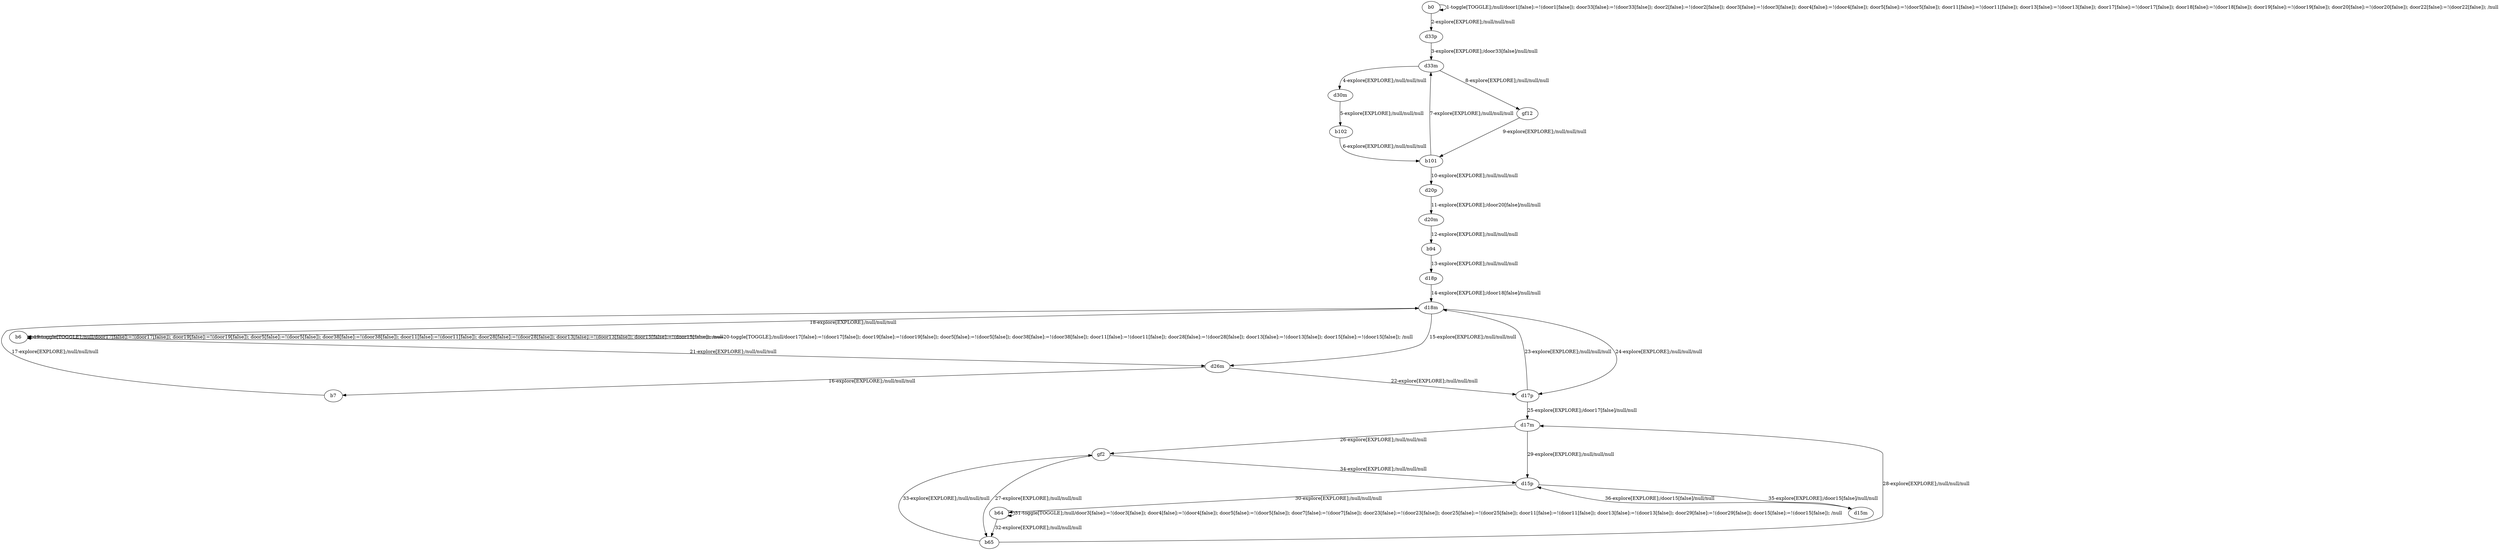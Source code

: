 # Total number of goals covered by this test: 1
# d15m --> d15p

digraph g {
"b0" -> "b0" [label = "1-toggle[TOGGLE];/null/door1[false]:=!(door1[false]); door33[false]:=!(door33[false]); door2[false]:=!(door2[false]); door3[false]:=!(door3[false]); door4[false]:=!(door4[false]); door5[false]:=!(door5[false]); door11[false]:=!(door11[false]); door13[false]:=!(door13[false]); door17[false]:=!(door17[false]); door18[false]:=!(door18[false]); door19[false]:=!(door19[false]); door20[false]:=!(door20[false]); door22[false]:=!(door22[false]); /null"];
"b0" -> "d33p" [label = "2-explore[EXPLORE];/null/null/null"];
"d33p" -> "d33m" [label = "3-explore[EXPLORE];/door33[false]/null/null"];
"d33m" -> "d30m" [label = "4-explore[EXPLORE];/null/null/null"];
"d30m" -> "b102" [label = "5-explore[EXPLORE];/null/null/null"];
"b102" -> "b101" [label = "6-explore[EXPLORE];/null/null/null"];
"b101" -> "d33m" [label = "7-explore[EXPLORE];/null/null/null"];
"d33m" -> "gf12" [label = "8-explore[EXPLORE];/null/null/null"];
"gf12" -> "b101" [label = "9-explore[EXPLORE];/null/null/null"];
"b101" -> "d20p" [label = "10-explore[EXPLORE];/null/null/null"];
"d20p" -> "d20m" [label = "11-explore[EXPLORE];/door20[false]/null/null"];
"d20m" -> "b94" [label = "12-explore[EXPLORE];/null/null/null"];
"b94" -> "d18p" [label = "13-explore[EXPLORE];/null/null/null"];
"d18p" -> "d18m" [label = "14-explore[EXPLORE];/door18[false]/null/null"];
"d18m" -> "d26m" [label = "15-explore[EXPLORE];/null/null/null"];
"d26m" -> "b7" [label = "16-explore[EXPLORE];/null/null/null"];
"b7" -> "d18m" [label = "17-explore[EXPLORE];/null/null/null"];
"d18m" -> "b6" [label = "18-explore[EXPLORE];/null/null/null"];
"b6" -> "b6" [label = "19-toggle[TOGGLE];/null/door17[false]:=!(door17[false]); door19[false]:=!(door19[false]); door5[false]:=!(door5[false]); door38[false]:=!(door38[false]); door11[false]:=!(door11[false]); door28[false]:=!(door28[false]); door13[false]:=!(door13[false]); door15[false]:=!(door15[false]); /null"];
"b6" -> "b6" [label = "20-toggle[TOGGLE];/null/door17[false]:=!(door17[false]); door19[false]:=!(door19[false]); door5[false]:=!(door5[false]); door38[false]:=!(door38[false]); door11[false]:=!(door11[false]); door28[false]:=!(door28[false]); door13[false]:=!(door13[false]); door15[false]:=!(door15[false]); /null"];
"b6" -> "d26m" [label = "21-explore[EXPLORE];/null/null/null"];
"d26m" -> "d17p" [label = "22-explore[EXPLORE];/null/null/null"];
"d17p" -> "d18m" [label = "23-explore[EXPLORE];/null/null/null"];
"d18m" -> "d17p" [label = "24-explore[EXPLORE];/null/null/null"];
"d17p" -> "d17m" [label = "25-explore[EXPLORE];/door17[false]/null/null"];
"d17m" -> "gf2" [label = "26-explore[EXPLORE];/null/null/null"];
"gf2" -> "b65" [label = "27-explore[EXPLORE];/null/null/null"];
"b65" -> "d17m" [label = "28-explore[EXPLORE];/null/null/null"];
"d17m" -> "d15p" [label = "29-explore[EXPLORE];/null/null/null"];
"d15p" -> "b64" [label = "30-explore[EXPLORE];/null/null/null"];
"b64" -> "b64" [label = "31-toggle[TOGGLE];/null/door3[false]:=!(door3[false]); door4[false]:=!(door4[false]); door5[false]:=!(door5[false]); door7[false]:=!(door7[false]); door23[false]:=!(door23[false]); door25[false]:=!(door25[false]); door11[false]:=!(door11[false]); door13[false]:=!(door13[false]); door29[false]:=!(door29[false]); door15[false]:=!(door15[false]); /null"];
"b64" -> "b65" [label = "32-explore[EXPLORE];/null/null/null"];
"b65" -> "gf2" [label = "33-explore[EXPLORE];/null/null/null"];
"gf2" -> "d15p" [label = "34-explore[EXPLORE];/null/null/null"];
"d15p" -> "d15m" [label = "35-explore[EXPLORE];/door15[false]/null/null"];
"d15m" -> "d15p" [label = "36-explore[EXPLORE];/door15[false]/null/null"];
}